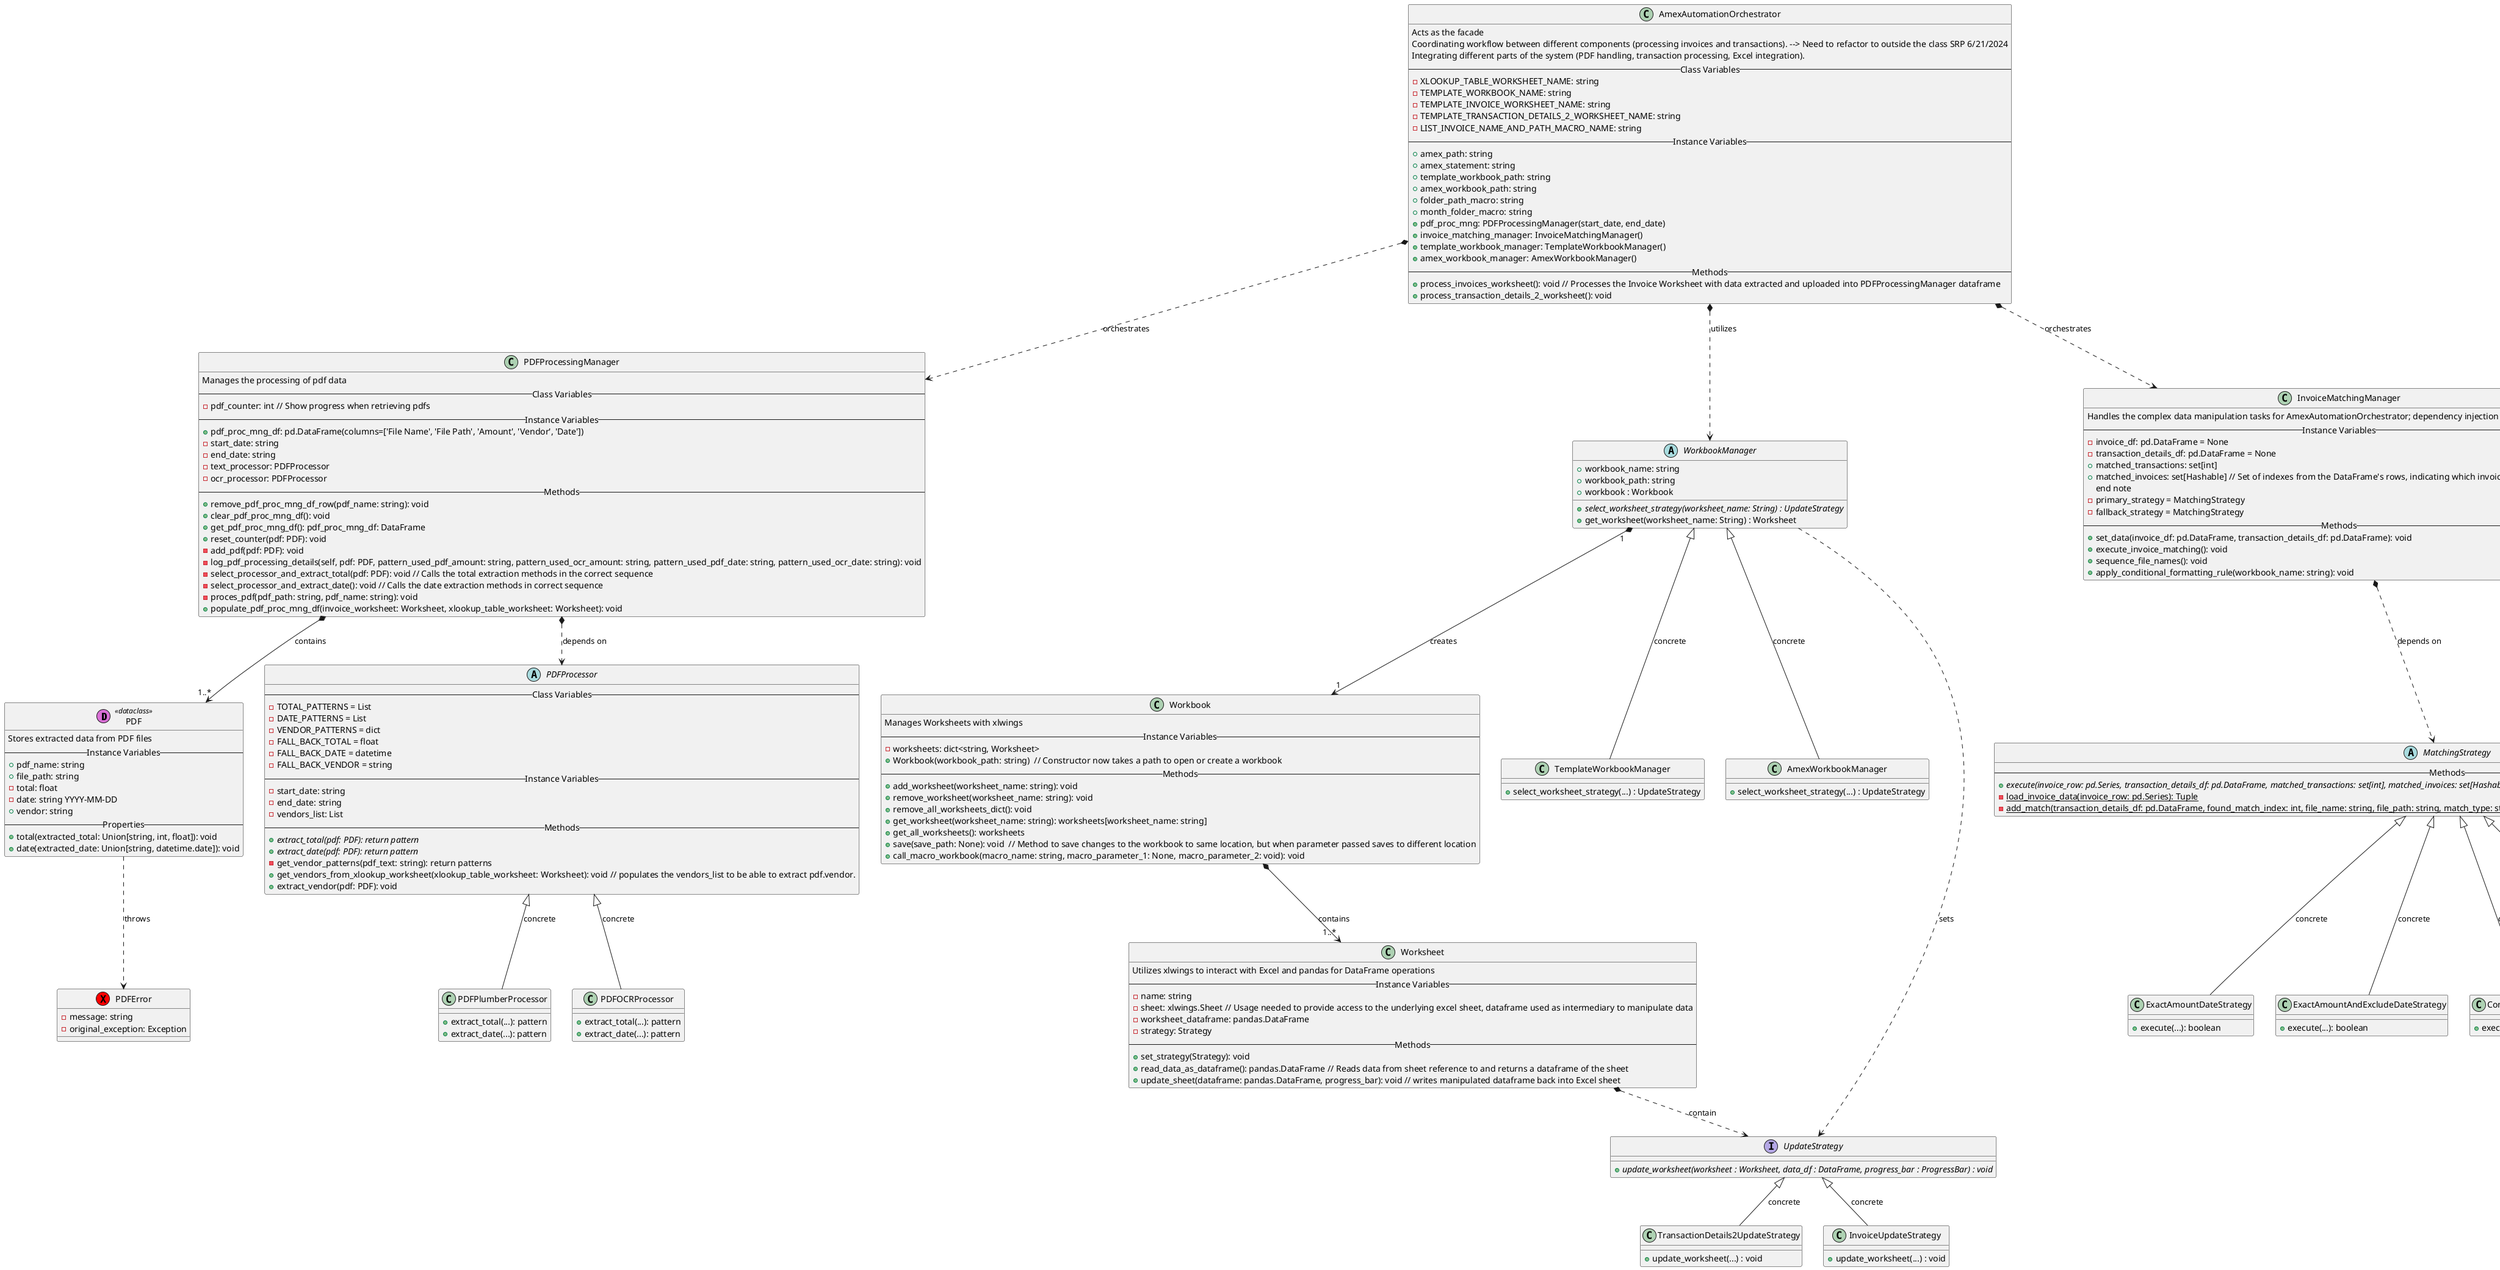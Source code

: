@startuml
'https://plantuml.com/class-diagram

class PDF <<(D, orchid) dataclass>> {
    Stores extracted data from PDF files
    -- Instance Variables --
    + pdf_name: string
    + file_path: string
    - total: float
    - date: string YYYY-MM-DD
    + vendor: string
    -- Properties--
    + total(extracted_total: Union[string, int, float]): void
    + date(extracted_date: Union[string, datetime.date]): void
}

class PDFError <<(X, red) >> {
    -message: string
    -original_exception: Exception
}

class PDFProcessingManager {
    Manages the processing of pdf data
    -- Class Variables --
    - pdf_counter: int // Show progress when retrieving pdfs
    -- Instance Variables --
    + pdf_proc_mng_df: pd.DataFrame(columns=['File Name', 'File Path', 'Amount', 'Vendor', 'Date'])
    - start_date: string
    - end_date: string
    - text_processor: PDFProcessor
    - ocr_processor: PDFProcessor
    -- Methods --
    + remove_pdf_proc_mng_df_row(pdf_name: string): void
    + clear_pdf_proc_mng_df(): void
    + get_pdf_proc_mng_df(): pdf_proc_mng_df: DataFrame
    + reset_counter(pdf: PDF): void
    - add_pdf(pdf: PDF): void
    - log_pdf_processing_details(self, pdf: PDF, pattern_used_pdf_amount: string, pattern_used_ocr_amount: string, pattern_used_pdf_date: string, pattern_used_ocr_date: string): void
    - select_processor_and_extract_total(pdf: PDF): void // Calls the total extraction methods in the correct sequence
    - select_processor_and_extract_date(): void // Calls the date extraction methods in correct sequence
    - proces_pdf(pdf_path: string, pdf_name: string): void
    + populate_pdf_proc_mng_df(invoice_worksheet: Worksheet, xlookup_table_worksheet: Worksheet): void
}

abstract PDFProcessor {
    -- Class Variables --
    - TOTAL_PATTERNS = List
    - DATE_PATTERNS = List
    - VENDOR_PATTERNS = dict
    - FALL_BACK_TOTAL = float
    - FALL_BACK_DATE = datetime
    - FALL_BACK_VENDOR = string
    -- Instance Variables --
    - start_date: string
    - end_date: string
    - vendors_list: List
    -- Methods --
    + {abstract} extract_total(pdf: PDF): return pattern
    + {abstract} extract_date(pdf: PDF): return pattern
    - get_vendor_patterns(pdf_text: string): return patterns
    + get_vendors_from_xlookup_worksheet(xlookup_table_worksheet: Worksheet): void // populates the vendors_list to be able to extract pdf.vendor.
    + extract_vendor(pdf: PDF): void
}

class PDFPlumberProcessor {
    + extract_total(...): pattern
    + extract_date(...): pattern
}

class PDFOCRProcessor {
    + extract_total(...): pattern
    + extract_date(...): pattern
}

class Worksheet {
    Utilizes xlwings to interact with Excel and pandas for DataFrame operations
    -- Instance Variables --
    - name: string
    - sheet: xlwings.Sheet // Usage needed to provide access to the underlying excel sheet, dataframe used as intermediary to manipulate data
    - worksheet_dataframe: pandas.DataFrame
    - strategy: Strategy
    -- Methods --
    + set_strategy(Strategy): void
    + read_data_as_dataframe(): pandas.DataFrame // Reads data from sheet reference to and returns a dataframe of the sheet
    + update_sheet(dataframe: pandas.DataFrame, progress_bar): void // writes manipulated dataframe back into Excel sheet
}

class Workbook {
    Manages Worksheets with xlwings
    -- Instance Variables --
    - worksheets: dict<string, Worksheet>
    + Workbook(workbook_path: string)  // Constructor now takes a path to open or create a workbook
    -- Methods --
    + add_worksheet(worksheet_name: string): void
    + remove_worksheet(worksheet_name: string): void
    + remove_all_worksheets_dict(): void
    + get_worksheet(worksheet_name: string): worksheets[worksheet_name: string]
    + get_all_worksheets(): worksheets
    + save(save_path: None): void  // Method to save changes to the workbook to same location, but when parameter passed saves to different location
    + call_macro_workbook(macro_name: string, macro_parameter_1: None, macro_parameter_2: void): void
}

abstract class WorkbookManager {
    + workbook_name: string
    + workbook_path: string
    + workbook : Workbook
    + {abstract} select_worksheet_strategy(worksheet_name: String) : UpdateStrategy
    + get_worksheet(worksheet_name: String) : Worksheet
}

class TemplateWorkbookManager{
    + select_worksheet_strategy(...) : UpdateStrategy
}

class AmexWorkbookManager{
    + select_worksheet_strategy(...) : UpdateStrategy
}

interface UpdateStrategy {
    + {abstract} update_worksheet(worksheet : Worksheet, data_df : DataFrame, progress_bar : ProgressBar) : void
}

class TransactionDetails2UpdateStrategy{
    + update_worksheet(...) : void
}

class InvoiceUpdateStrategy{
    + update_worksheet(...) : void
}


class InvoiceMatchingManager {
   Handles the complex data manipulation tasks for AmexAutomationOrchestrator; dependency injection used here
   -- Instance Variables --
   - invoice_df: pd.DataFrame = None
   - transaction_details_df: pd.DataFrame = None
   + matched_transactions: set[int]
   + matched_invoices: set[Hashable] // Set of indexes from the DataFrame's rows, indicating which invoices have been matched
   end note
   - primary_strategy = MatchingStrategy
   - fallback_strategy = MatchingStrategy
   -- Methods --
   + set_data(invoice_df: pd.DataFrame, transaction_details_df: pd.DataFrame): void
   + execute_invoice_matching(): void
   + sequence_file_names(): void
   + apply_conditional_formatting_rule(workbook_name: string): void
}

abstract MatchingStrategy {
    -- Methods --
    + {abstract} execute(invoice_row: pd.Series, transaction_details_df: pd.DataFrame, matched_transactions: set[int], matched_invoices: set[Hashable]): boolean
    - {static} load_invoice_data(invoice_row: pd.Series): Tuple
    - {static} add_match(transaction_details_df: pd.DataFrame, found_match_index: int, file_name: string, file_path: string, match_type: string, matched_transactions: set[int], matched_invoices: set[Hashable], invoice_row_index: int): void
}

class ExactAmountDateStrategy {
    + execute(...): boolean
}

class ExactAmountAndExcludeDateStrategy {
    + execute(...): boolean
}

class CombinationTotalStrategy {
    + execute(...): boolean
}

class VendorOnlyStrategy {
    + execute(...): boolean
}

class AmexAutomationOrchestrator {
    Acts as the facade
    Coordinating workflow between different components (processing invoices and transactions). --> Need to refactor to outside the class SRP 6/21/2024
    Integrating different parts of the system (PDF handling, transaction processing, Excel integration).
    -- Class Variables --
    - XLOOKUP_TABLE_WORKSHEET_NAME: string
    - TEMPLATE_WORKBOOK_NAME: string
    - TEMPLATE_INVOICE_WORKSHEET_NAME: string
    - TEMPLATE_TRANSACTION_DETAILS_2_WORKSHEET_NAME: string
    - LIST_INVOICE_NAME_AND_PATH_MACRO_NAME: string
    -- Instance Variables --
'    + workbooks_dict: dict<string, Workbook>
    + amex_path: string
    + amex_statement: string
    + template_workbook_path: string
    + amex_workbook_path: string
    + folder_path_macro: string
    + month_folder_macro: string
    + pdf_proc_mng: PDFProcessingManager(start_date, end_date)
    + invoice_matching_manager: InvoiceMatchingManager()
    + template_workbook_manager: TemplateWorkbookManager()
    + amex_workbook_manager: AmexWorkbookManager()
    -- Methods --
    + process_invoices_worksheet(): void // Processes the Invoice Worksheet with data extracted and uploaded into PDFProcessingManager dataframe
    + process_transaction_details_2_worksheet(): void
}



Workbook *--> "1..*" Worksheet : contains

PDF ..> PDFError : throws

PDFProcessingManager *--> "1..*" PDF : contains
PDFProcessingManager *..> PDFProcessor : depends on

AmexAutomationOrchestrator *..> InvoiceMatchingManager : orchestrates
AmexAutomationOrchestrator *..> WorkbookManager : utilizes
AmexAutomationOrchestrator *..> PDFProcessingManager : orchestrates

MatchingStrategy <|-- ExactAmountDateStrategy : concrete
MatchingStrategy <|-- ExactAmountAndExcludeDateStrategy : concrete
MatchingStrategy <|-- CombinationTotalStrategy : concrete
MatchingStrategy <|-- VendorOnlyStrategy : concrete

InvoiceMatchingManager *..> MatchingStrategy : depends on

UpdateStrategy <|-- TransactionDetails2UpdateStrategy : concrete
UpdateStrategy <|-- InvoiceUpdateStrategy : concrete

Worksheet *..> UpdateStrategy : contain

WorkbookManager <|-- TemplateWorkbookManager : concrete
WorkbookManager <|-- AmexWorkbookManager  : concrete

WorkbookManager "1" *--> "1" Workbook : creates
WorkbookManager ..> UpdateStrategy : sets

PDFProcessor <|-- PDFPlumberProcessor : concrete
PDFProcessor <|-- PDFOCRProcessor : concrete

@enduml
